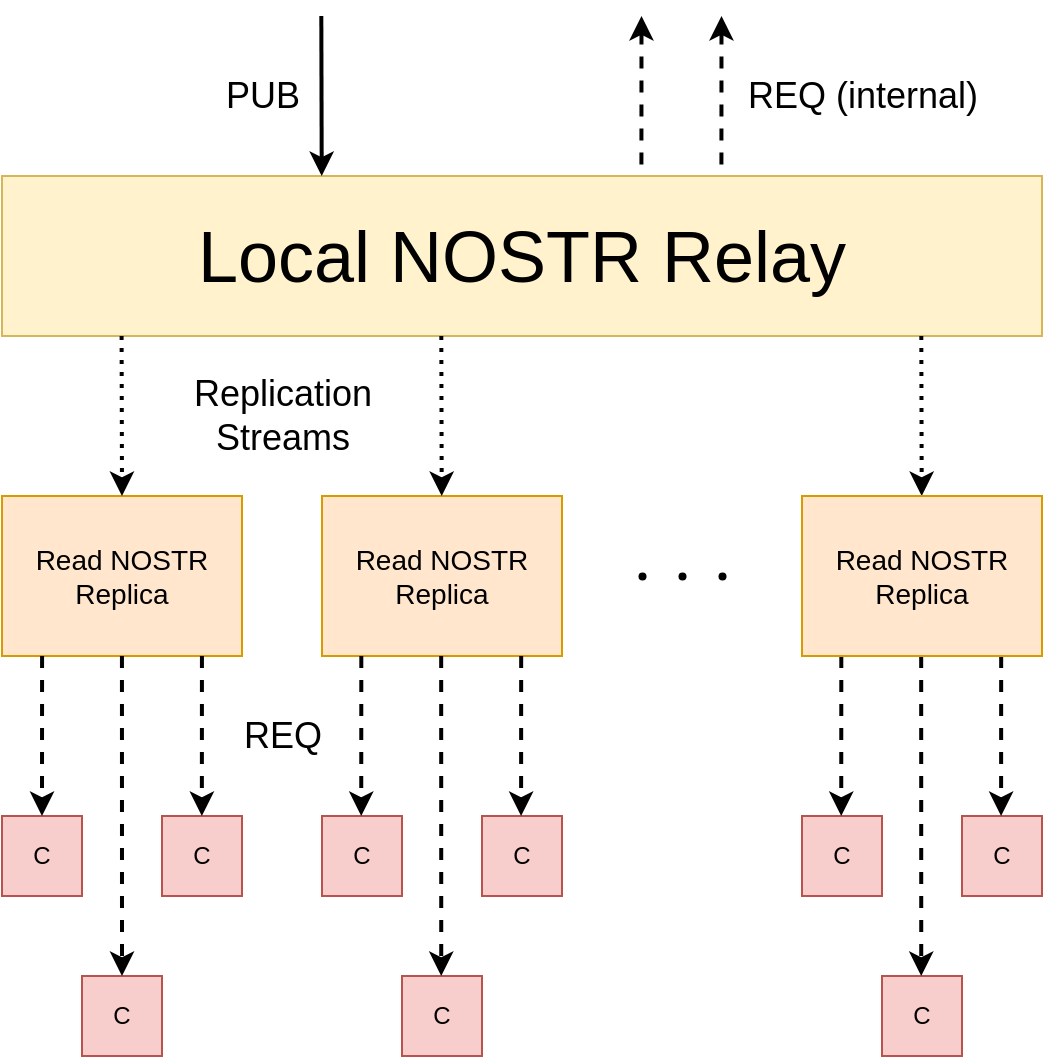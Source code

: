 <mxfile version="20.8.16" type="device"><diagram name="Page-1" id="gKcQly5pMmnhjeF7Bmbu"><mxGraphModel dx="916" dy="535" grid="1" gridSize="10" guides="1" tooltips="1" connect="1" arrows="1" fold="1" page="1" pageScale="1" pageWidth="827" pageHeight="1169" math="0" shadow="0"><root><mxCell id="0"/><mxCell id="1" parent="0"/><mxCell id="y0OyzqNz3X9oRqND8MCz-1" value="&lt;font style=&quot;font-size: 36px;&quot;&gt;Local NOSTR Relay&lt;/font&gt;" style="rounded=0;whiteSpace=wrap;html=1;fillColor=#fff2cc;strokeColor=#d6b656;" parent="1" vertex="1"><mxGeometry x="160" y="120" width="520" height="80" as="geometry"/></mxCell><mxCell id="y0OyzqNz3X9oRqND8MCz-2" value="&lt;font style=&quot;font-size: 14px;&quot;&gt;Read NOSTR&lt;br&gt;Replica&lt;/font&gt;" style="rounded=0;whiteSpace=wrap;html=1;fillColor=#ffe6cc;strokeColor=#d79b00;" parent="1" vertex="1"><mxGeometry x="160" y="280" width="120" height="80" as="geometry"/></mxCell><mxCell id="y0OyzqNz3X9oRqND8MCz-3" value="&lt;font style=&quot;font-size: 14px;&quot;&gt;Read NOSTR&lt;br style=&quot;border-color: var(--border-color);&quot;&gt;Replica&lt;/font&gt;" style="rounded=0;whiteSpace=wrap;html=1;fillColor=#ffe6cc;strokeColor=#d79b00;" parent="1" vertex="1"><mxGeometry x="320" y="280" width="120" height="80" as="geometry"/></mxCell><mxCell id="y0OyzqNz3X9oRqND8MCz-5" value="" style="endArrow=classic;html=1;rounded=0;exitX=0.115;exitY=1;exitDx=0;exitDy=0;exitPerimeter=0;entryX=0.5;entryY=0;entryDx=0;entryDy=0;dashed=1;dashPattern=1 2;strokeWidth=2;" parent="1" source="y0OyzqNz3X9oRqND8MCz-1" target="y0OyzqNz3X9oRqND8MCz-2" edge="1"><mxGeometry width="50" height="50" relative="1" as="geometry"><mxPoint x="220" y="220" as="sourcePoint"/><mxPoint x="220" y="260" as="targetPoint"/></mxGeometry></mxCell><mxCell id="y0OyzqNz3X9oRqND8MCz-6" value="" style="endArrow=classic;html=1;rounded=0;exitX=0.115;exitY=1;exitDx=0;exitDy=0;exitPerimeter=0;entryX=0.5;entryY=0;entryDx=0;entryDy=0;dashed=1;dashPattern=1 2;strokeWidth=2;" parent="1" edge="1"><mxGeometry width="50" height="50" relative="1" as="geometry"><mxPoint x="379.66" y="200" as="sourcePoint"/><mxPoint x="379.86" y="280.0" as="targetPoint"/></mxGeometry></mxCell><mxCell id="y0OyzqNz3X9oRqND8MCz-7" value="" style="endArrow=classic;html=1;rounded=0;exitX=0.115;exitY=1;exitDx=0;exitDy=0;exitPerimeter=0;entryX=0.5;entryY=0;entryDx=0;entryDy=0;dashed=1;dashPattern=1 2;strokeWidth=2;" parent="1" edge="1"><mxGeometry width="50" height="50" relative="1" as="geometry"><mxPoint x="619.66" y="200" as="sourcePoint"/><mxPoint x="619.86" y="280.0" as="targetPoint"/></mxGeometry></mxCell><mxCell id="y0OyzqNz3X9oRqND8MCz-8" value="" style="endArrow=classic;html=1;rounded=0;exitX=0.115;exitY=1;exitDx=0;exitDy=0;exitPerimeter=0;entryX=0.5;entryY=0;entryDx=0;entryDy=0;strokeWidth=2;" parent="1" edge="1"><mxGeometry width="50" height="50" relative="1" as="geometry"><mxPoint x="319.66" y="40" as="sourcePoint"/><mxPoint x="319.86" y="120.0" as="targetPoint"/></mxGeometry></mxCell><mxCell id="y0OyzqNz3X9oRqND8MCz-9" value="C" style="whiteSpace=wrap;html=1;aspect=fixed;fillColor=#f8cecc;strokeColor=#b85450;" parent="1" vertex="1"><mxGeometry x="160" y="440" width="40" height="40" as="geometry"/></mxCell><mxCell id="y0OyzqNz3X9oRqND8MCz-10" value="C" style="whiteSpace=wrap;html=1;aspect=fixed;fillColor=#f8cecc;strokeColor=#b85450;" parent="1" vertex="1"><mxGeometry x="200" y="520" width="40" height="40" as="geometry"/></mxCell><mxCell id="y0OyzqNz3X9oRqND8MCz-11" value="C" style="whiteSpace=wrap;html=1;aspect=fixed;fillColor=#f8cecc;strokeColor=#b85450;" parent="1" vertex="1"><mxGeometry x="240" y="440" width="40" height="40" as="geometry"/></mxCell><mxCell id="y0OyzqNz3X9oRqND8MCz-12" value="C" style="whiteSpace=wrap;html=1;aspect=fixed;fillColor=#f8cecc;strokeColor=#b85450;" parent="1" vertex="1"><mxGeometry x="320" y="440" width="40" height="40" as="geometry"/></mxCell><mxCell id="y0OyzqNz3X9oRqND8MCz-13" value="C" style="whiteSpace=wrap;html=1;aspect=fixed;fillColor=#f8cecc;strokeColor=#b85450;" parent="1" vertex="1"><mxGeometry x="360" y="520" width="40" height="40" as="geometry"/></mxCell><mxCell id="y0OyzqNz3X9oRqND8MCz-14" value="C" style="whiteSpace=wrap;html=1;aspect=fixed;fillColor=#f8cecc;strokeColor=#b85450;" parent="1" vertex="1"><mxGeometry x="400" y="440" width="40" height="40" as="geometry"/></mxCell><mxCell id="y0OyzqNz3X9oRqND8MCz-15" value="C" style="whiteSpace=wrap;html=1;aspect=fixed;fillColor=#f8cecc;strokeColor=#b85450;" parent="1" vertex="1"><mxGeometry x="560" y="440" width="40" height="40" as="geometry"/></mxCell><mxCell id="y0OyzqNz3X9oRqND8MCz-16" value="C" style="whiteSpace=wrap;html=1;aspect=fixed;fillColor=#f8cecc;strokeColor=#b85450;" parent="1" vertex="1"><mxGeometry x="600" y="520" width="40" height="40" as="geometry"/></mxCell><mxCell id="y0OyzqNz3X9oRqND8MCz-17" value="C" style="whiteSpace=wrap;html=1;aspect=fixed;fillColor=#f8cecc;strokeColor=#b85450;" parent="1" vertex="1"><mxGeometry x="640" y="440" width="40" height="40" as="geometry"/></mxCell><mxCell id="y0OyzqNz3X9oRqND8MCz-18" value="" style="endArrow=classic;html=1;rounded=0;dashed=1;exitX=0.167;exitY=1;exitDx=0;exitDy=0;exitPerimeter=0;entryX=0.5;entryY=0;entryDx=0;entryDy=0;strokeWidth=2;" parent="1" source="y0OyzqNz3X9oRqND8MCz-2" target="y0OyzqNz3X9oRqND8MCz-9" edge="1"><mxGeometry width="50" height="50" relative="1" as="geometry"><mxPoint x="180" y="370" as="sourcePoint"/><mxPoint x="180" y="430" as="targetPoint"/></mxGeometry></mxCell><mxCell id="y0OyzqNz3X9oRqND8MCz-20" value="" style="endArrow=classic;html=1;rounded=0;dashed=1;exitX=0.167;exitY=1;exitDx=0;exitDy=0;exitPerimeter=0;entryX=0.5;entryY=0;entryDx=0;entryDy=0;strokeWidth=2;" parent="1" target="y0OyzqNz3X9oRqND8MCz-10" edge="1"><mxGeometry width="50" height="50" relative="1" as="geometry"><mxPoint x="219.97" y="360" as="sourcePoint"/><mxPoint x="219.93" y="440" as="targetPoint"/></mxGeometry></mxCell><mxCell id="y0OyzqNz3X9oRqND8MCz-21" value="" style="endArrow=classic;html=1;rounded=0;dashed=1;exitX=0.167;exitY=1;exitDx=0;exitDy=0;exitPerimeter=0;entryX=0.5;entryY=0;entryDx=0;entryDy=0;strokeWidth=2;" parent="1" edge="1"><mxGeometry width="50" height="50" relative="1" as="geometry"><mxPoint x="259.97" y="360" as="sourcePoint"/><mxPoint x="259.93" y="440" as="targetPoint"/></mxGeometry></mxCell><mxCell id="y0OyzqNz3X9oRqND8MCz-22" value="" style="endArrow=classic;html=1;rounded=0;dashed=1;exitX=0.167;exitY=1;exitDx=0;exitDy=0;exitPerimeter=0;entryX=0.5;entryY=0;entryDx=0;entryDy=0;strokeWidth=2;" parent="1" edge="1"><mxGeometry width="50" height="50" relative="1" as="geometry"><mxPoint x="339.66" y="360" as="sourcePoint"/><mxPoint x="339.62" y="440" as="targetPoint"/></mxGeometry></mxCell><mxCell id="y0OyzqNz3X9oRqND8MCz-23" value="" style="endArrow=classic;html=1;rounded=0;dashed=1;exitX=0.167;exitY=1;exitDx=0;exitDy=0;exitPerimeter=0;entryX=0.5;entryY=0;entryDx=0;entryDy=0;strokeWidth=2;" parent="1" edge="1"><mxGeometry width="50" height="50" relative="1" as="geometry"><mxPoint x="379.59" y="360" as="sourcePoint"/><mxPoint x="379.62" y="520" as="targetPoint"/></mxGeometry></mxCell><mxCell id="y0OyzqNz3X9oRqND8MCz-24" value="" style="endArrow=classic;html=1;rounded=0;dashed=1;exitX=0.167;exitY=1;exitDx=0;exitDy=0;exitPerimeter=0;entryX=0.5;entryY=0;entryDx=0;entryDy=0;strokeWidth=2;" parent="1" edge="1"><mxGeometry width="50" height="50" relative="1" as="geometry"><mxPoint x="419.59" y="360" as="sourcePoint"/><mxPoint x="419.55" y="440" as="targetPoint"/></mxGeometry></mxCell><mxCell id="y0OyzqNz3X9oRqND8MCz-25" value="" style="endArrow=classic;html=1;rounded=0;dashed=1;exitX=0.167;exitY=1;exitDx=0;exitDy=0;exitPerimeter=0;entryX=0.5;entryY=0;entryDx=0;entryDy=0;strokeWidth=2;" parent="1" edge="1"><mxGeometry width="50" height="50" relative="1" as="geometry"><mxPoint x="579.66" y="360" as="sourcePoint"/><mxPoint x="579.62" y="440" as="targetPoint"/></mxGeometry></mxCell><mxCell id="y0OyzqNz3X9oRqND8MCz-26" value="" style="endArrow=classic;html=1;rounded=0;dashed=1;exitX=0.167;exitY=1;exitDx=0;exitDy=0;exitPerimeter=0;entryX=0.5;entryY=0;entryDx=0;entryDy=0;strokeWidth=2;" parent="1" edge="1"><mxGeometry width="50" height="50" relative="1" as="geometry"><mxPoint x="619.59" y="360" as="sourcePoint"/><mxPoint x="619.62" y="520" as="targetPoint"/></mxGeometry></mxCell><mxCell id="y0OyzqNz3X9oRqND8MCz-27" value="" style="endArrow=classic;html=1;rounded=0;dashed=1;exitX=0.167;exitY=1;exitDx=0;exitDy=0;exitPerimeter=0;entryX=0.5;entryY=0;entryDx=0;entryDy=0;strokeWidth=2;" parent="1" edge="1"><mxGeometry width="50" height="50" relative="1" as="geometry"><mxPoint x="659.59" y="360" as="sourcePoint"/><mxPoint x="659.55" y="440" as="targetPoint"/></mxGeometry></mxCell><mxCell id="y0OyzqNz3X9oRqND8MCz-28" value="" style="shape=waypoint;sketch=0;fillStyle=solid;size=6;pointerEvents=1;points=[];fillColor=none;resizable=0;rotatable=0;perimeter=centerPerimeter;snapToPoint=1;strokeWidth=0;" parent="1" vertex="1"><mxGeometry x="470" y="310" width="20" height="20" as="geometry"/></mxCell><mxCell id="y0OyzqNz3X9oRqND8MCz-29" value="" style="shape=waypoint;sketch=0;fillStyle=solid;size=6;pointerEvents=1;points=[];fillColor=none;resizable=0;rotatable=0;perimeter=centerPerimeter;snapToPoint=1;strokeWidth=0;" parent="1" vertex="1"><mxGeometry x="490" y="310" width="20" height="20" as="geometry"/></mxCell><mxCell id="y0OyzqNz3X9oRqND8MCz-30" value="" style="shape=waypoint;sketch=0;fillStyle=solid;size=6;pointerEvents=1;points=[];fillColor=none;resizable=0;rotatable=0;perimeter=centerPerimeter;snapToPoint=1;strokeWidth=0;" parent="1" vertex="1"><mxGeometry x="510" y="310" width="20" height="20" as="geometry"/></mxCell><mxCell id="y0OyzqNz3X9oRqND8MCz-31" value="&lt;font style=&quot;font-size: 18px;&quot;&gt;PUB&lt;/font&gt;" style="text;html=1;align=center;verticalAlign=middle;resizable=0;points=[];autosize=1;strokeColor=none;fillColor=none;" parent="1" vertex="1"><mxGeometry x="260" y="60" width="60" height="40" as="geometry"/></mxCell><mxCell id="y0OyzqNz3X9oRqND8MCz-34" value="" style="endArrow=none;html=1;rounded=0;dashed=1;exitX=0.167;exitY=1;exitDx=0;exitDy=0;exitPerimeter=0;entryX=0.5;entryY=0;entryDx=0;entryDy=0;startArrow=classic;startFill=1;endFill=0;strokeWidth=2;" parent="1" edge="1"><mxGeometry width="50" height="50" relative="1" as="geometry"><mxPoint x="519.75" y="40" as="sourcePoint"/><mxPoint x="519.71" y="120" as="targetPoint"/></mxGeometry></mxCell><mxCell id="y0OyzqNz3X9oRqND8MCz-35" value="" style="endArrow=none;html=1;rounded=0;dashed=1;exitX=0.167;exitY=1;exitDx=0;exitDy=0;exitPerimeter=0;entryX=0.5;entryY=0;entryDx=0;entryDy=0;startArrow=classic;startFill=1;endFill=0;strokeWidth=2;" parent="1" edge="1"><mxGeometry width="50" height="50" relative="1" as="geometry"><mxPoint x="479.75" y="40" as="sourcePoint"/><mxPoint x="479.71" y="120" as="targetPoint"/></mxGeometry></mxCell><mxCell id="y0OyzqNz3X9oRqND8MCz-37" value="&lt;font style=&quot;font-size: 14px;&quot;&gt;Read NOSTR&lt;br style=&quot;border-color: var(--border-color);&quot;&gt;Replica&lt;/font&gt;" style="rounded=0;whiteSpace=wrap;html=1;fillColor=#ffe6cc;strokeColor=#d79b00;" parent="1" vertex="1"><mxGeometry x="560" y="280" width="120" height="80" as="geometry"/></mxCell><mxCell id="Gvu7kq0_TF52Qg6Md5Wn-1" value="&lt;font style=&quot;font-size: 18px;&quot;&gt;REQ (internal)&lt;/font&gt;" style="text;html=1;align=center;verticalAlign=middle;resizable=0;points=[];autosize=1;strokeColor=none;fillColor=none;" vertex="1" parent="1"><mxGeometry x="520" y="60" width="140" height="40" as="geometry"/></mxCell><mxCell id="Gvu7kq0_TF52Qg6Md5Wn-2" value="&lt;font style=&quot;font-size: 18px;&quot;&gt;Replication&lt;br&gt;Streams&lt;br&gt;&lt;/font&gt;" style="text;html=1;align=center;verticalAlign=middle;resizable=0;points=[];autosize=1;strokeColor=none;fillColor=none;" vertex="1" parent="1"><mxGeometry x="245" y="210" width="110" height="60" as="geometry"/></mxCell><mxCell id="Gvu7kq0_TF52Qg6Md5Wn-3" value="&lt;font style=&quot;font-size: 18px;&quot;&gt;REQ&lt;/font&gt;" style="text;html=1;align=center;verticalAlign=middle;resizable=0;points=[];autosize=1;strokeColor=none;fillColor=none;" vertex="1" parent="1"><mxGeometry x="270" y="380" width="60" height="40" as="geometry"/></mxCell></root></mxGraphModel></diagram></mxfile>